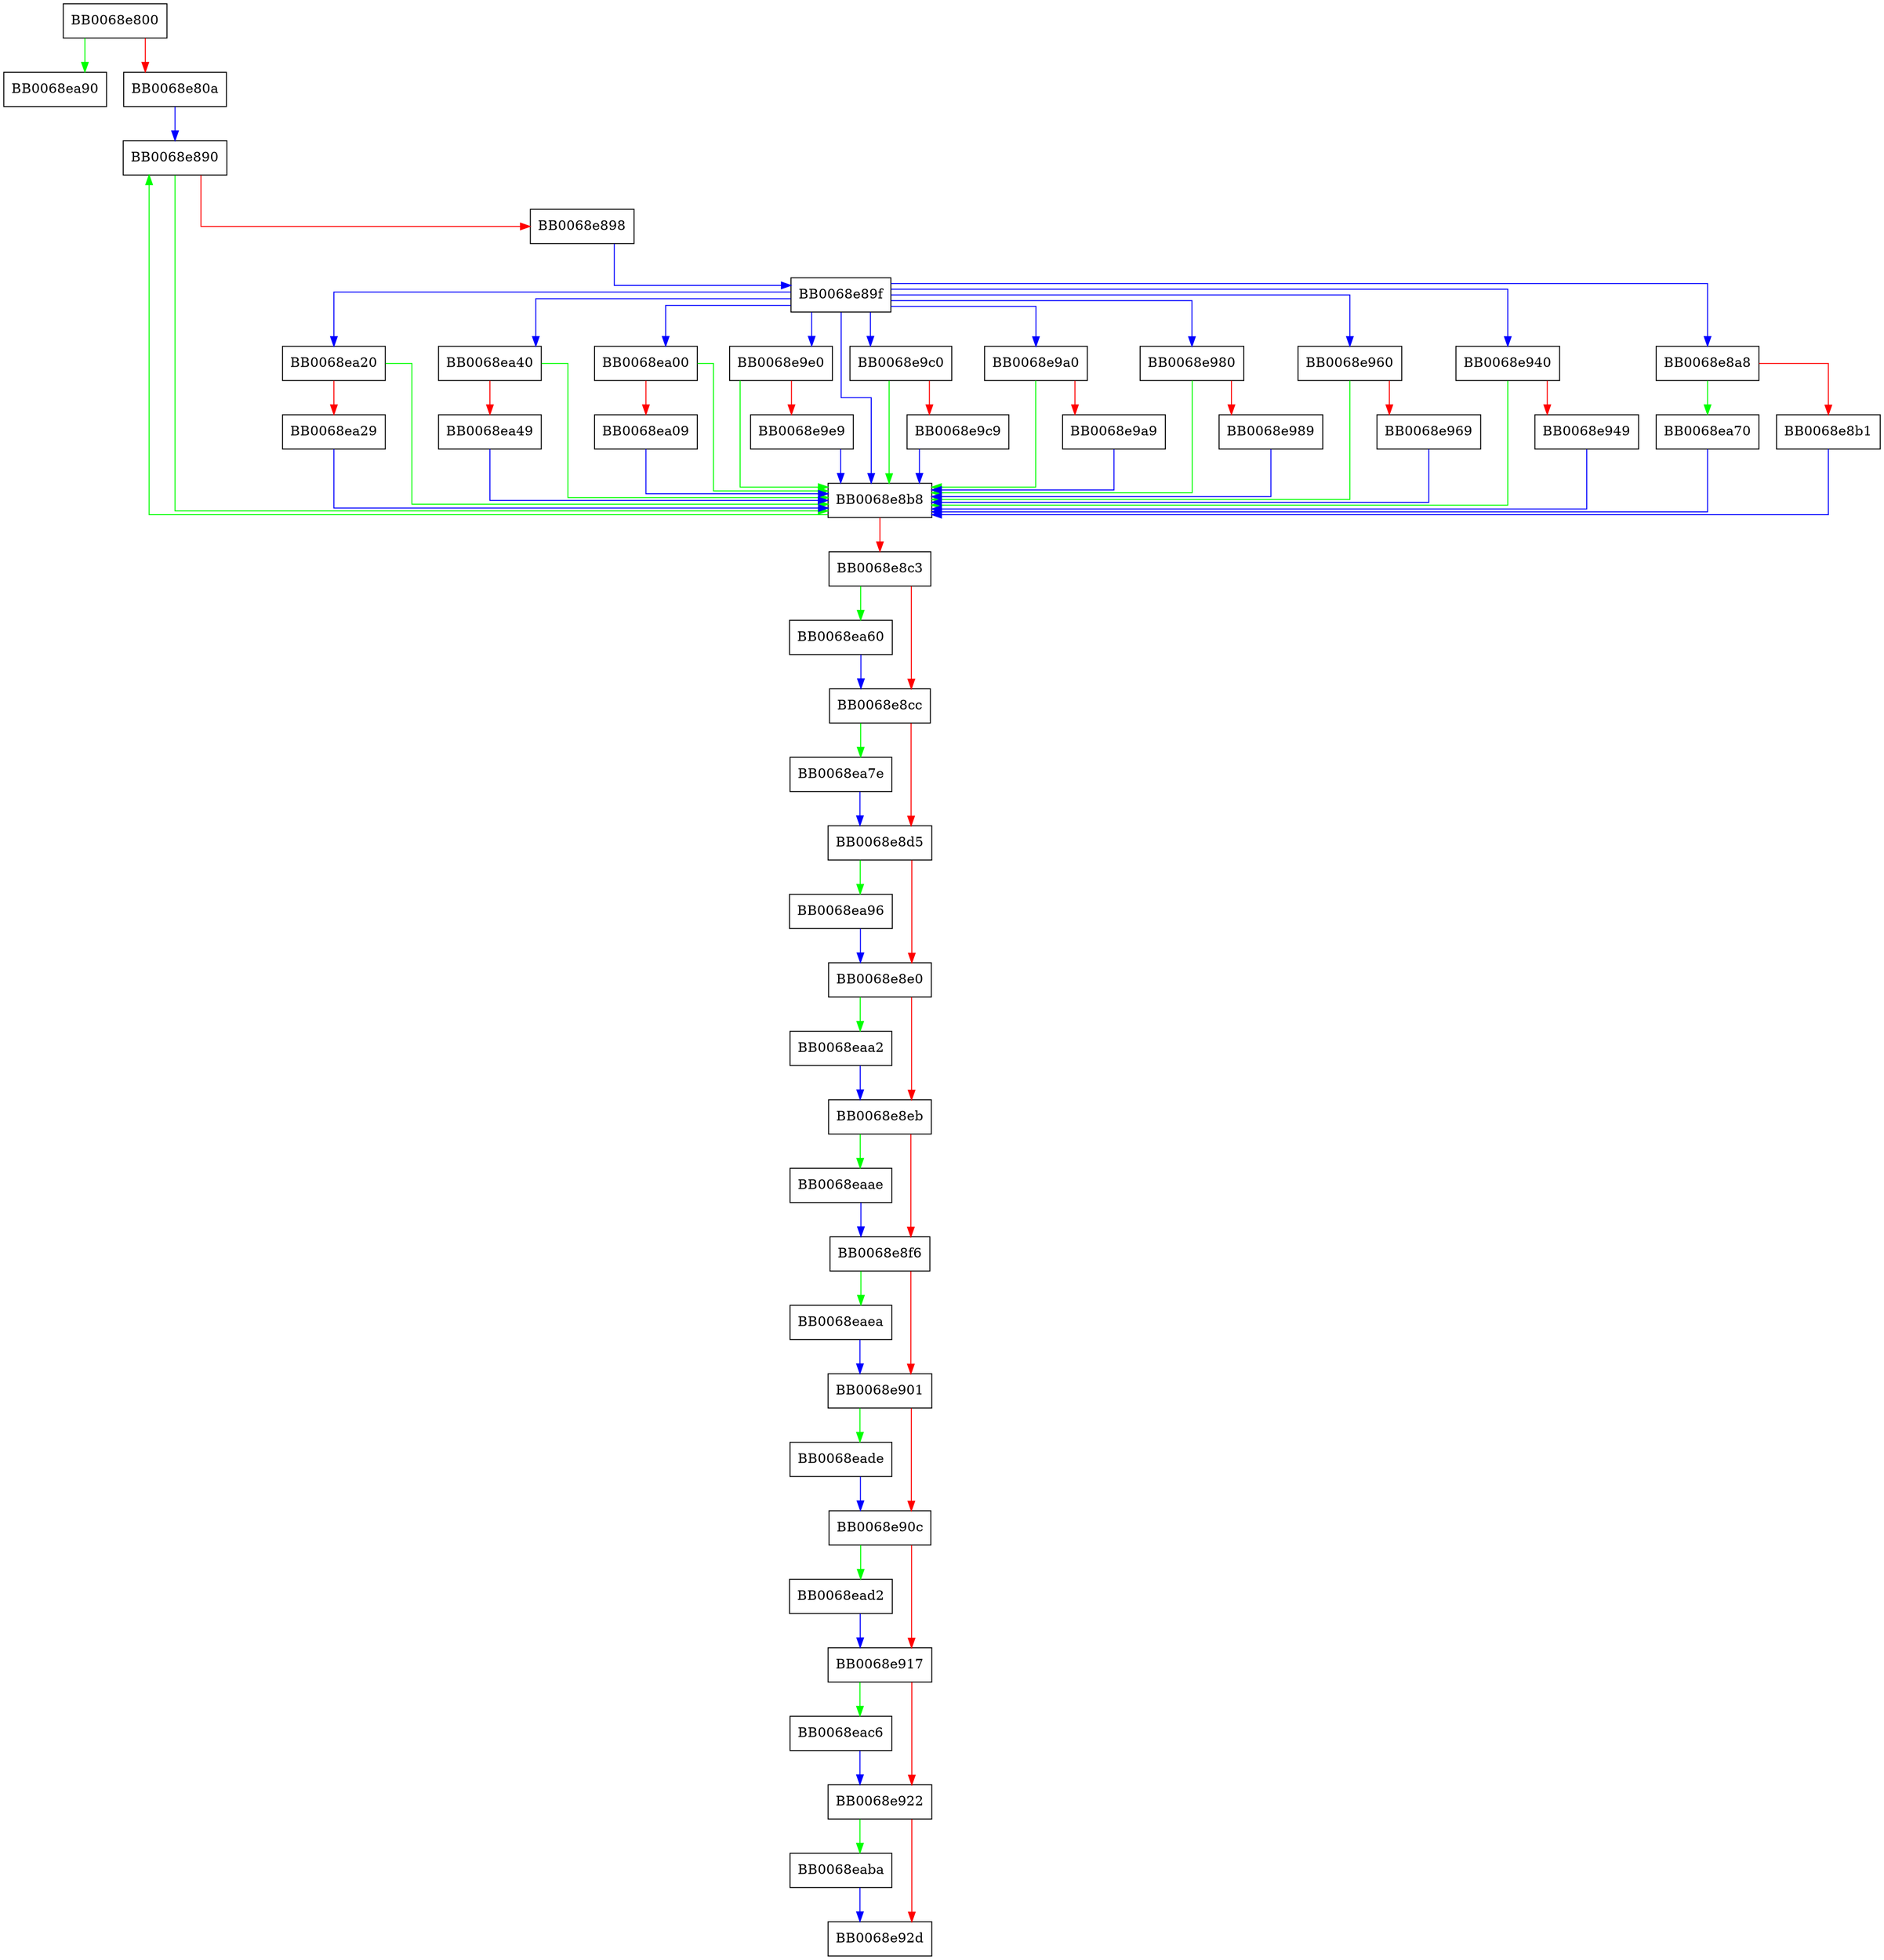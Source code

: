 digraph ossl_prov_bio_from_dispatch {
  node [shape="box"];
  graph [splines=ortho];
  BB0068e800 -> BB0068ea90 [color="green"];
  BB0068e800 -> BB0068e80a [color="red"];
  BB0068e80a -> BB0068e890 [color="blue"];
  BB0068e890 -> BB0068e8b8 [color="green"];
  BB0068e890 -> BB0068e898 [color="red"];
  BB0068e898 -> BB0068e89f [color="blue"];
  BB0068e89f -> BB0068ea20 [color="blue"];
  BB0068e89f -> BB0068ea40 [color="blue"];
  BB0068e89f -> BB0068ea00 [color="blue"];
  BB0068e89f -> BB0068e9e0 [color="blue"];
  BB0068e89f -> BB0068e9c0 [color="blue"];
  BB0068e89f -> BB0068e9a0 [color="blue"];
  BB0068e89f -> BB0068e980 [color="blue"];
  BB0068e89f -> BB0068e8b8 [color="blue"];
  BB0068e89f -> BB0068e960 [color="blue"];
  BB0068e89f -> BB0068e940 [color="blue"];
  BB0068e89f -> BB0068e8a8 [color="blue"];
  BB0068e8a8 -> BB0068ea70 [color="green"];
  BB0068e8a8 -> BB0068e8b1 [color="red"];
  BB0068e8b1 -> BB0068e8b8 [color="blue"];
  BB0068e8b8 -> BB0068e890 [color="green"];
  BB0068e8b8 -> BB0068e8c3 [color="red"];
  BB0068e8c3 -> BB0068ea60 [color="green"];
  BB0068e8c3 -> BB0068e8cc [color="red"];
  BB0068e8cc -> BB0068ea7e [color="green"];
  BB0068e8cc -> BB0068e8d5 [color="red"];
  BB0068e8d5 -> BB0068ea96 [color="green"];
  BB0068e8d5 -> BB0068e8e0 [color="red"];
  BB0068e8e0 -> BB0068eaa2 [color="green"];
  BB0068e8e0 -> BB0068e8eb [color="red"];
  BB0068e8eb -> BB0068eaae [color="green"];
  BB0068e8eb -> BB0068e8f6 [color="red"];
  BB0068e8f6 -> BB0068eaea [color="green"];
  BB0068e8f6 -> BB0068e901 [color="red"];
  BB0068e901 -> BB0068eade [color="green"];
  BB0068e901 -> BB0068e90c [color="red"];
  BB0068e90c -> BB0068ead2 [color="green"];
  BB0068e90c -> BB0068e917 [color="red"];
  BB0068e917 -> BB0068eac6 [color="green"];
  BB0068e917 -> BB0068e922 [color="red"];
  BB0068e922 -> BB0068eaba [color="green"];
  BB0068e922 -> BB0068e92d [color="red"];
  BB0068e940 -> BB0068e8b8 [color="green"];
  BB0068e940 -> BB0068e949 [color="red"];
  BB0068e949 -> BB0068e8b8 [color="blue"];
  BB0068e960 -> BB0068e8b8 [color="green"];
  BB0068e960 -> BB0068e969 [color="red"];
  BB0068e969 -> BB0068e8b8 [color="blue"];
  BB0068e980 -> BB0068e8b8 [color="green"];
  BB0068e980 -> BB0068e989 [color="red"];
  BB0068e989 -> BB0068e8b8 [color="blue"];
  BB0068e9a0 -> BB0068e8b8 [color="green"];
  BB0068e9a0 -> BB0068e9a9 [color="red"];
  BB0068e9a9 -> BB0068e8b8 [color="blue"];
  BB0068e9c0 -> BB0068e8b8 [color="green"];
  BB0068e9c0 -> BB0068e9c9 [color="red"];
  BB0068e9c9 -> BB0068e8b8 [color="blue"];
  BB0068e9e0 -> BB0068e8b8 [color="green"];
  BB0068e9e0 -> BB0068e9e9 [color="red"];
  BB0068e9e9 -> BB0068e8b8 [color="blue"];
  BB0068ea00 -> BB0068e8b8 [color="green"];
  BB0068ea00 -> BB0068ea09 [color="red"];
  BB0068ea09 -> BB0068e8b8 [color="blue"];
  BB0068ea20 -> BB0068e8b8 [color="green"];
  BB0068ea20 -> BB0068ea29 [color="red"];
  BB0068ea29 -> BB0068e8b8 [color="blue"];
  BB0068ea40 -> BB0068e8b8 [color="green"];
  BB0068ea40 -> BB0068ea49 [color="red"];
  BB0068ea49 -> BB0068e8b8 [color="blue"];
  BB0068ea60 -> BB0068e8cc [color="blue"];
  BB0068ea70 -> BB0068e8b8 [color="blue"];
  BB0068ea7e -> BB0068e8d5 [color="blue"];
  BB0068ea96 -> BB0068e8e0 [color="blue"];
  BB0068eaa2 -> BB0068e8eb [color="blue"];
  BB0068eaae -> BB0068e8f6 [color="blue"];
  BB0068eaba -> BB0068e92d [color="blue"];
  BB0068eac6 -> BB0068e922 [color="blue"];
  BB0068ead2 -> BB0068e917 [color="blue"];
  BB0068eade -> BB0068e90c [color="blue"];
  BB0068eaea -> BB0068e901 [color="blue"];
}
